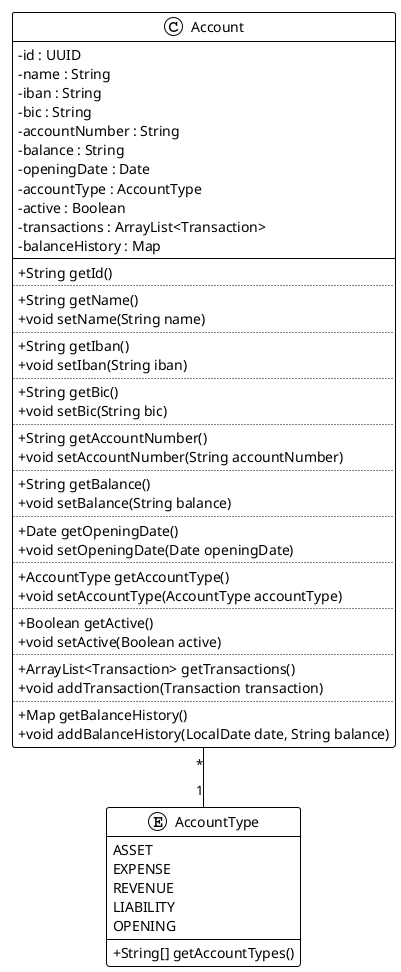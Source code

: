 @startuml
!theme plain
skinparam classAttributeIconSize 0
Class Account {
- id : UUID
- name : String
- iban : String
- bic : String
- accountNumber : String
- balance : String
- openingDate : Date 
- accountType : AccountType
- active : Boolean
- transactions : ArrayList<Transaction>
- balanceHistory : Map
__
+ String getId()
..
+ String getName()
+ void setName(String name)
..
+ String getIban()
+ void setIban(String iban)
..
+ String getBic()
+ void setBic(String bic)
..
+ String getAccountNumber()
+ void setAccountNumber(String accountNumber)
..
+ String getBalance()
+ void setBalance(String balance)
..
+ Date getOpeningDate()
+ void setOpeningDate(Date openingDate)
..
+ AccountType getAccountType()
+ void setAccountType(AccountType accountType)
..
+ Boolean getActive()
+ void setActive(Boolean active)
..
+ ArrayList<Transaction> getTransactions()
+ void addTransaction(Transaction transaction)
..
+ Map getBalanceHistory()
+ void addBalanceHistory(LocalDate date, String balance)
}

Enum AccountType {
ASSET
EXPENSE
REVENUE
LIABILITY
OPENING
__
+ String[] getAccountTypes()
}

Account "*"--"1" AccountType
@enduml

